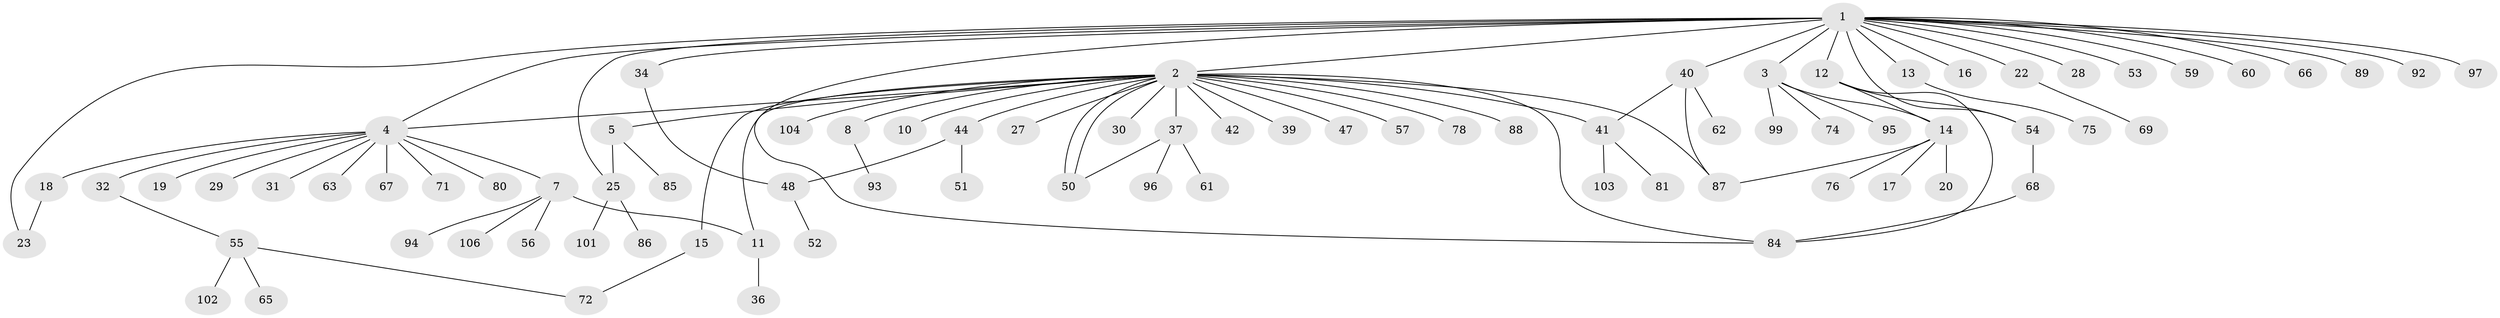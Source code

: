 // Generated by graph-tools (version 1.1) at 2025/51/02/27/25 19:51:58]
// undirected, 81 vertices, 96 edges
graph export_dot {
graph [start="1"]
  node [color=gray90,style=filled];
  1 [super="+6"];
  2 [super="+9"];
  3 [super="+35"];
  4 [super="+21"];
  5 [super="+105"];
  7 [super="+91"];
  8 [super="+24"];
  10;
  11 [super="+33"];
  12;
  13 [super="+64"];
  14 [super="+90"];
  15;
  16;
  17;
  18 [super="+26"];
  19;
  20 [super="+45"];
  22;
  23;
  25 [super="+79"];
  27;
  28;
  29;
  30;
  31;
  32 [super="+43"];
  34;
  36 [super="+100"];
  37 [super="+38"];
  39;
  40 [super="+82"];
  41 [super="+49"];
  42;
  44 [super="+46"];
  47;
  48 [super="+70"];
  50;
  51;
  52;
  53;
  54 [super="+83"];
  55 [super="+58"];
  56;
  57;
  59;
  60;
  61 [super="+77"];
  62;
  63;
  65;
  66;
  67;
  68 [super="+73"];
  69;
  71;
  72 [super="+98"];
  74;
  75;
  76;
  78;
  80;
  81;
  84;
  85;
  86;
  87;
  88;
  89;
  92;
  93;
  94;
  95;
  96;
  97;
  99;
  101;
  102;
  103;
  104;
  106;
  1 -- 2 [weight=3];
  1 -- 3;
  1 -- 4 [weight=2];
  1 -- 13;
  1 -- 16;
  1 -- 22;
  1 -- 23;
  1 -- 34;
  1 -- 40;
  1 -- 53;
  1 -- 54;
  1 -- 59;
  1 -- 60;
  1 -- 84;
  1 -- 92;
  1 -- 97;
  1 -- 66;
  1 -- 89;
  1 -- 12;
  1 -- 28;
  1 -- 25;
  2 -- 4;
  2 -- 5;
  2 -- 8;
  2 -- 10;
  2 -- 11;
  2 -- 27;
  2 -- 30;
  2 -- 37;
  2 -- 39;
  2 -- 41;
  2 -- 42;
  2 -- 44;
  2 -- 50;
  2 -- 50;
  2 -- 57;
  2 -- 78;
  2 -- 84;
  2 -- 87;
  2 -- 88;
  2 -- 104;
  2 -- 15;
  2 -- 47;
  3 -- 14;
  3 -- 74;
  3 -- 99;
  3 -- 95;
  4 -- 7;
  4 -- 18;
  4 -- 19;
  4 -- 32;
  4 -- 71;
  4 -- 80;
  4 -- 67;
  4 -- 31;
  4 -- 29;
  4 -- 63;
  5 -- 25;
  5 -- 85;
  7 -- 11;
  7 -- 56;
  7 -- 94;
  7 -- 106;
  8 -- 93;
  11 -- 36;
  12 -- 54;
  12 -- 84;
  12 -- 14;
  13 -- 75;
  14 -- 17;
  14 -- 20;
  14 -- 76;
  14 -- 87;
  15 -- 72;
  18 -- 23;
  22 -- 69;
  25 -- 86;
  25 -- 101;
  32 -- 55;
  34 -- 48;
  37 -- 50;
  37 -- 61;
  37 -- 96;
  40 -- 62;
  40 -- 87;
  40 -- 41;
  41 -- 81;
  41 -- 103;
  44 -- 48;
  44 -- 51;
  48 -- 52;
  54 -- 68;
  55 -- 65;
  55 -- 72;
  55 -- 102;
  68 -- 84;
}
